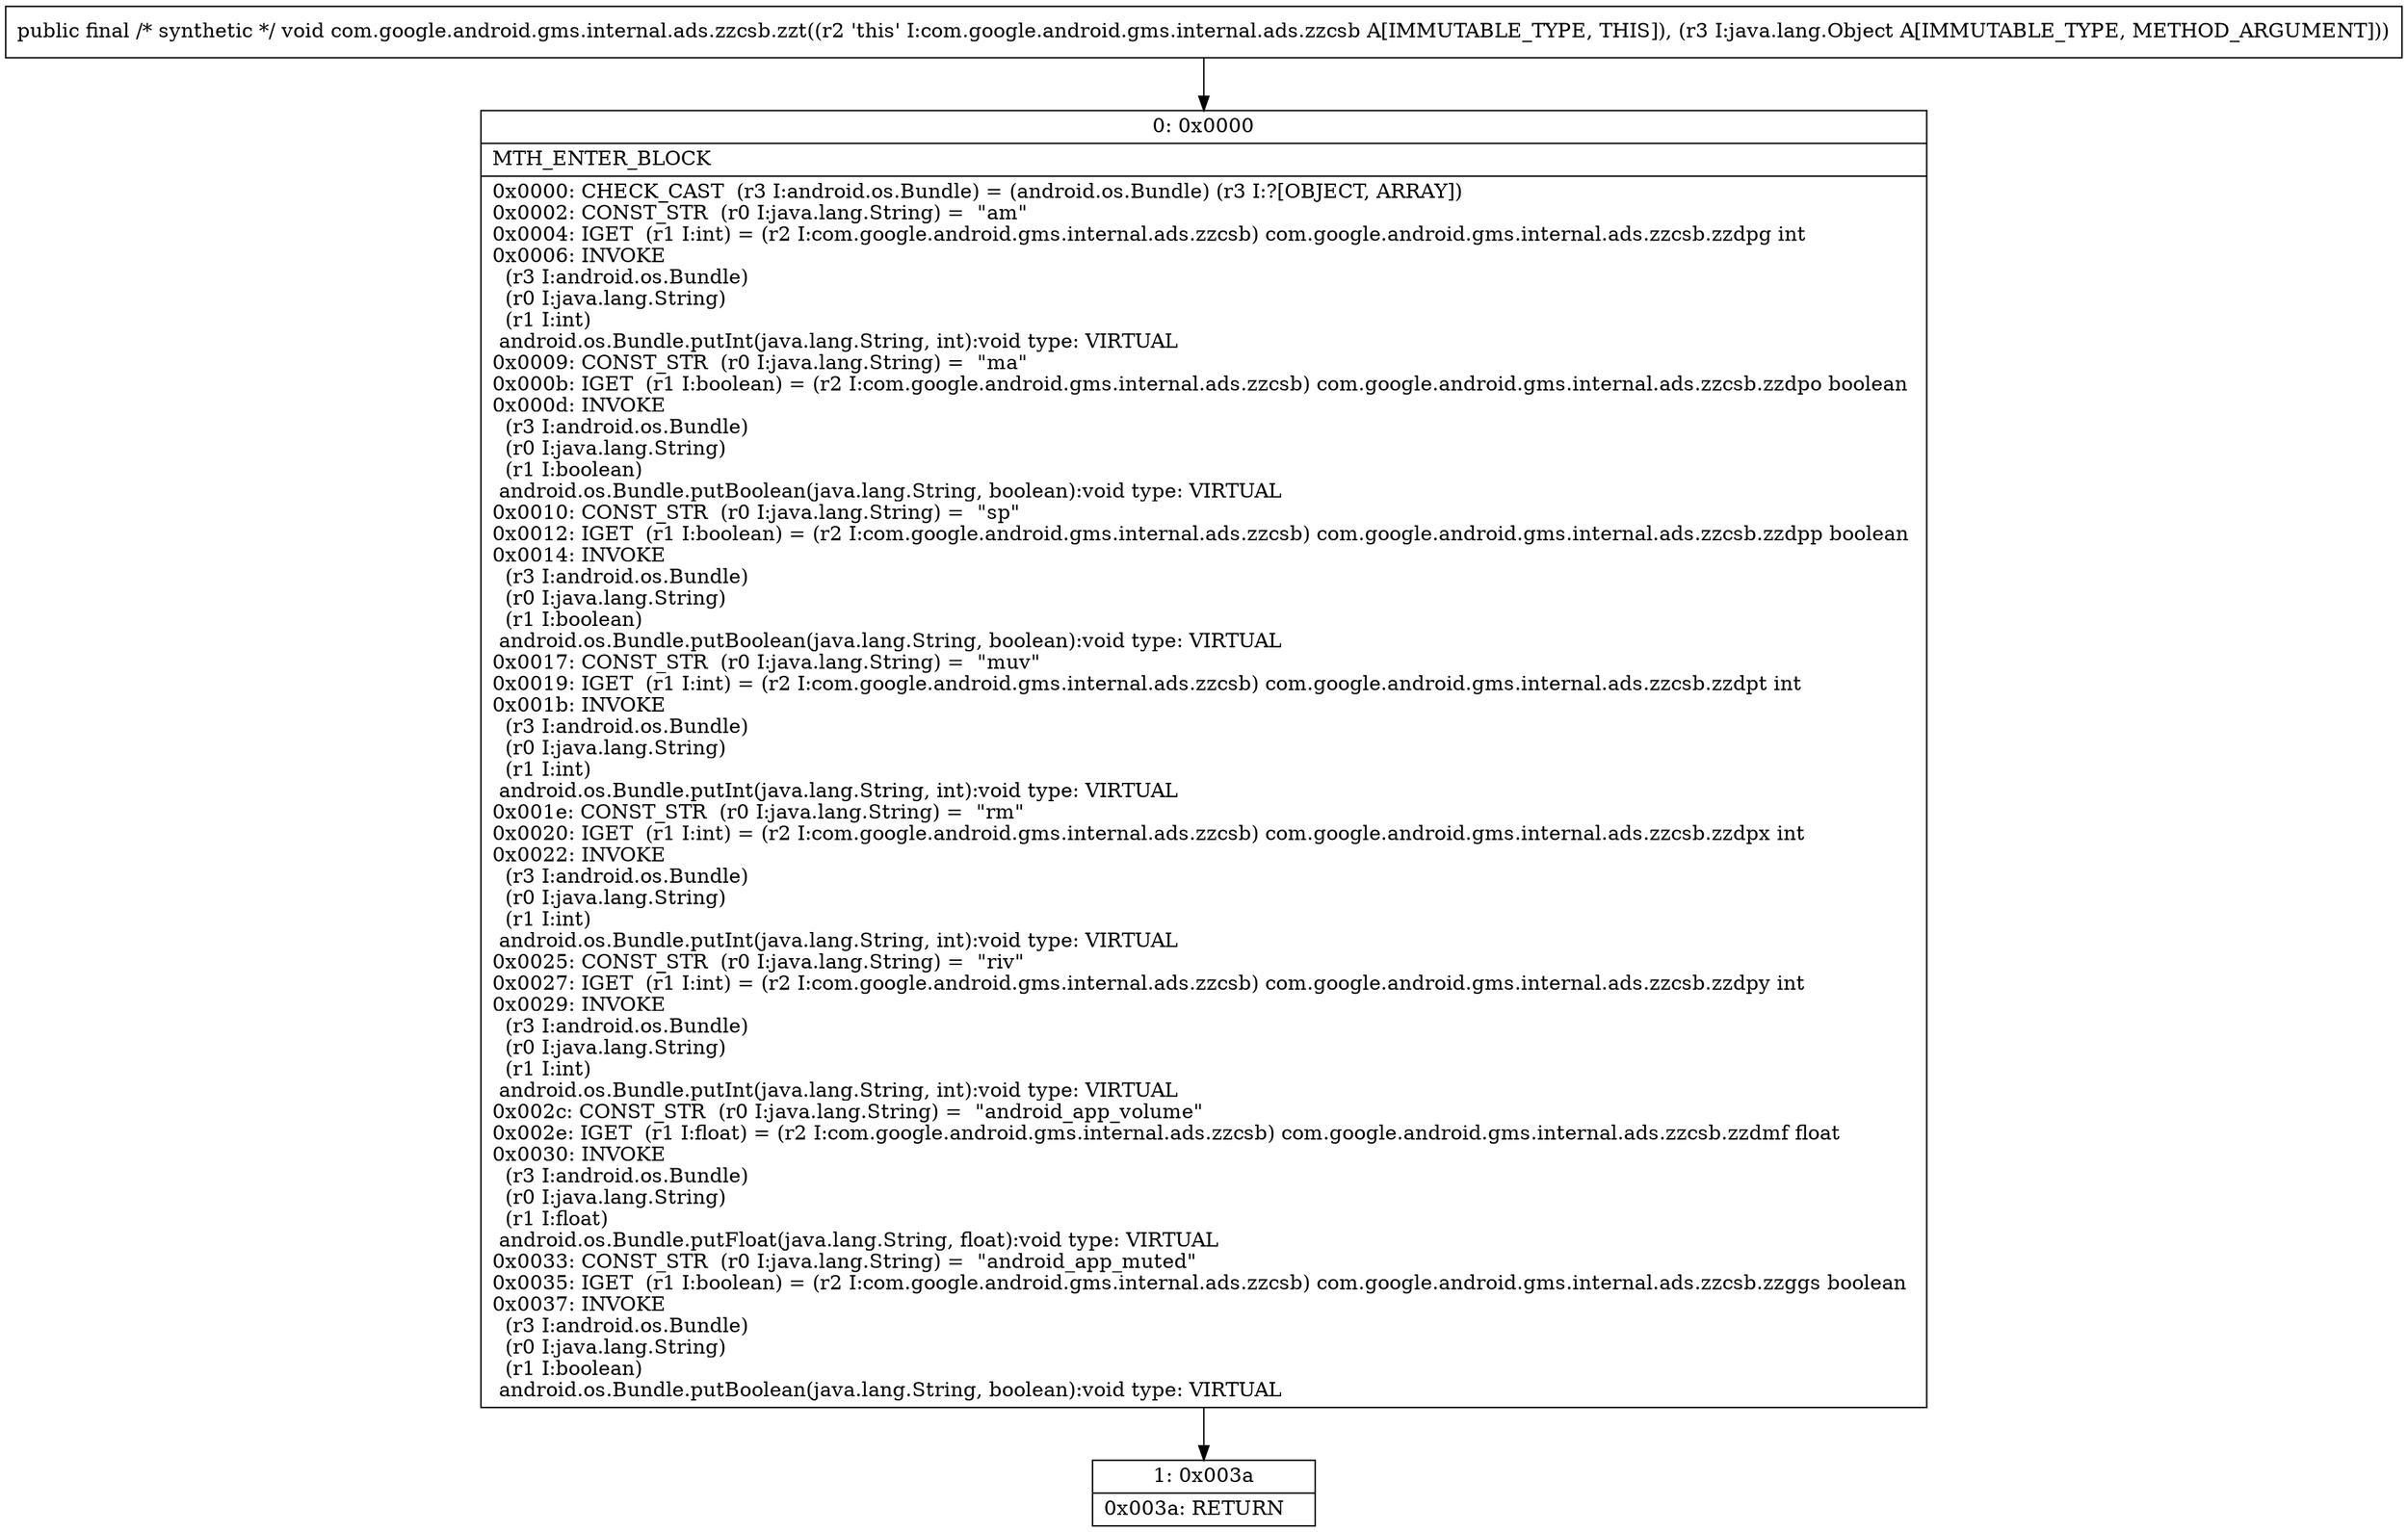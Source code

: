 digraph "CFG forcom.google.android.gms.internal.ads.zzcsb.zzt(Ljava\/lang\/Object;)V" {
Node_0 [shape=record,label="{0\:\ 0x0000|MTH_ENTER_BLOCK\l|0x0000: CHECK_CAST  (r3 I:android.os.Bundle) = (android.os.Bundle) (r3 I:?[OBJECT, ARRAY]) \l0x0002: CONST_STR  (r0 I:java.lang.String) =  \"am\" \l0x0004: IGET  (r1 I:int) = (r2 I:com.google.android.gms.internal.ads.zzcsb) com.google.android.gms.internal.ads.zzcsb.zzdpg int \l0x0006: INVOKE  \l  (r3 I:android.os.Bundle)\l  (r0 I:java.lang.String)\l  (r1 I:int)\l android.os.Bundle.putInt(java.lang.String, int):void type: VIRTUAL \l0x0009: CONST_STR  (r0 I:java.lang.String) =  \"ma\" \l0x000b: IGET  (r1 I:boolean) = (r2 I:com.google.android.gms.internal.ads.zzcsb) com.google.android.gms.internal.ads.zzcsb.zzdpo boolean \l0x000d: INVOKE  \l  (r3 I:android.os.Bundle)\l  (r0 I:java.lang.String)\l  (r1 I:boolean)\l android.os.Bundle.putBoolean(java.lang.String, boolean):void type: VIRTUAL \l0x0010: CONST_STR  (r0 I:java.lang.String) =  \"sp\" \l0x0012: IGET  (r1 I:boolean) = (r2 I:com.google.android.gms.internal.ads.zzcsb) com.google.android.gms.internal.ads.zzcsb.zzdpp boolean \l0x0014: INVOKE  \l  (r3 I:android.os.Bundle)\l  (r0 I:java.lang.String)\l  (r1 I:boolean)\l android.os.Bundle.putBoolean(java.lang.String, boolean):void type: VIRTUAL \l0x0017: CONST_STR  (r0 I:java.lang.String) =  \"muv\" \l0x0019: IGET  (r1 I:int) = (r2 I:com.google.android.gms.internal.ads.zzcsb) com.google.android.gms.internal.ads.zzcsb.zzdpt int \l0x001b: INVOKE  \l  (r3 I:android.os.Bundle)\l  (r0 I:java.lang.String)\l  (r1 I:int)\l android.os.Bundle.putInt(java.lang.String, int):void type: VIRTUAL \l0x001e: CONST_STR  (r0 I:java.lang.String) =  \"rm\" \l0x0020: IGET  (r1 I:int) = (r2 I:com.google.android.gms.internal.ads.zzcsb) com.google.android.gms.internal.ads.zzcsb.zzdpx int \l0x0022: INVOKE  \l  (r3 I:android.os.Bundle)\l  (r0 I:java.lang.String)\l  (r1 I:int)\l android.os.Bundle.putInt(java.lang.String, int):void type: VIRTUAL \l0x0025: CONST_STR  (r0 I:java.lang.String) =  \"riv\" \l0x0027: IGET  (r1 I:int) = (r2 I:com.google.android.gms.internal.ads.zzcsb) com.google.android.gms.internal.ads.zzcsb.zzdpy int \l0x0029: INVOKE  \l  (r3 I:android.os.Bundle)\l  (r0 I:java.lang.String)\l  (r1 I:int)\l android.os.Bundle.putInt(java.lang.String, int):void type: VIRTUAL \l0x002c: CONST_STR  (r0 I:java.lang.String) =  \"android_app_volume\" \l0x002e: IGET  (r1 I:float) = (r2 I:com.google.android.gms.internal.ads.zzcsb) com.google.android.gms.internal.ads.zzcsb.zzdmf float \l0x0030: INVOKE  \l  (r3 I:android.os.Bundle)\l  (r0 I:java.lang.String)\l  (r1 I:float)\l android.os.Bundle.putFloat(java.lang.String, float):void type: VIRTUAL \l0x0033: CONST_STR  (r0 I:java.lang.String) =  \"android_app_muted\" \l0x0035: IGET  (r1 I:boolean) = (r2 I:com.google.android.gms.internal.ads.zzcsb) com.google.android.gms.internal.ads.zzcsb.zzggs boolean \l0x0037: INVOKE  \l  (r3 I:android.os.Bundle)\l  (r0 I:java.lang.String)\l  (r1 I:boolean)\l android.os.Bundle.putBoolean(java.lang.String, boolean):void type: VIRTUAL \l}"];
Node_1 [shape=record,label="{1\:\ 0x003a|0x003a: RETURN   \l}"];
MethodNode[shape=record,label="{public final \/* synthetic *\/ void com.google.android.gms.internal.ads.zzcsb.zzt((r2 'this' I:com.google.android.gms.internal.ads.zzcsb A[IMMUTABLE_TYPE, THIS]), (r3 I:java.lang.Object A[IMMUTABLE_TYPE, METHOD_ARGUMENT])) }"];
MethodNode -> Node_0;
Node_0 -> Node_1;
}

